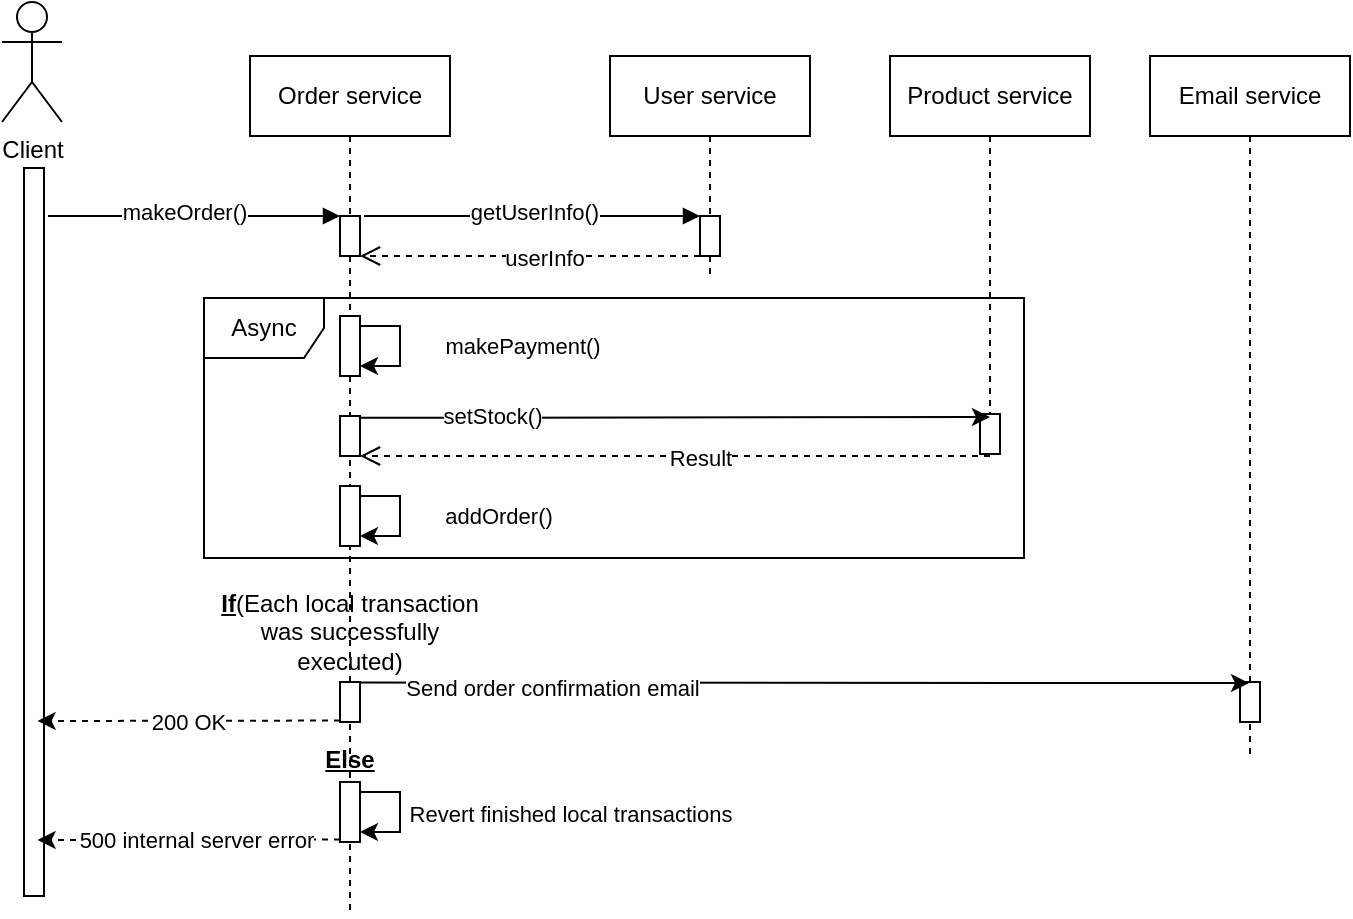<mxfile version="21.7.1" type="device">
  <diagram name="Page-1" id="2YBvvXClWsGukQMizWep">
    <mxGraphModel dx="956" dy="518" grid="1" gridSize="10" guides="1" tooltips="1" connect="1" arrows="1" fold="1" page="1" pageScale="1" pageWidth="850" pageHeight="1100" math="0" shadow="0">
      <root>
        <mxCell id="0" />
        <mxCell id="1" parent="0" />
        <mxCell id="NtVnB4jlmepYtwcP3fSV-5" value="" style="html=1;points=[[0,0,0,0,5],[0,1,0,0,-5],[1,0,0,0,5],[1,1,0,0,-5]];perimeter=orthogonalPerimeter;outlineConnect=0;targetShapes=umlLifeline;portConstraint=eastwest;newEdgeStyle={&quot;curved&quot;:0,&quot;rounded&quot;:0};" vertex="1" parent="1">
          <mxGeometry x="107" y="96" width="10" height="364" as="geometry" />
        </mxCell>
        <mxCell id="aM9ryv3xv72pqoxQDRHE-5" value="Order service" style="shape=umlLifeline;perimeter=lifelinePerimeter;whiteSpace=wrap;html=1;container=0;dropTarget=0;collapsible=0;recursiveResize=0;outlineConnect=0;portConstraint=eastwest;newEdgeStyle={&quot;edgeStyle&quot;:&quot;elbowEdgeStyle&quot;,&quot;elbow&quot;:&quot;vertical&quot;,&quot;curved&quot;:0,&quot;rounded&quot;:0};" parent="1" vertex="1">
          <mxGeometry x="220" y="40" width="100" height="430" as="geometry" />
        </mxCell>
        <mxCell id="aM9ryv3xv72pqoxQDRHE-6" value="" style="html=1;points=[];perimeter=orthogonalPerimeter;outlineConnect=0;targetShapes=umlLifeline;portConstraint=eastwest;newEdgeStyle={&quot;edgeStyle&quot;:&quot;elbowEdgeStyle&quot;,&quot;elbow&quot;:&quot;vertical&quot;,&quot;curved&quot;:0,&quot;rounded&quot;:0};" parent="aM9ryv3xv72pqoxQDRHE-5" vertex="1">
          <mxGeometry x="45" y="80" width="10" height="20" as="geometry" />
        </mxCell>
        <mxCell id="bxhbKSW5KxeI49k9OBVx-19" value="" style="html=1;points=[];perimeter=orthogonalPerimeter;outlineConnect=0;targetShapes=umlLifeline;portConstraint=eastwest;newEdgeStyle={&quot;edgeStyle&quot;:&quot;elbowEdgeStyle&quot;,&quot;elbow&quot;:&quot;vertical&quot;,&quot;curved&quot;:0,&quot;rounded&quot;:0};" parent="aM9ryv3xv72pqoxQDRHE-5" vertex="1">
          <mxGeometry x="45" y="130" width="10" height="30" as="geometry" />
        </mxCell>
        <mxCell id="bxhbKSW5KxeI49k9OBVx-20" value="" style="edgeStyle=elbowEdgeStyle;rounded=0;orthogonalLoop=1;jettySize=auto;html=1;elbow=vertical;curved=0;" parent="aM9ryv3xv72pqoxQDRHE-5" source="bxhbKSW5KxeI49k9OBVx-19" target="bxhbKSW5KxeI49k9OBVx-19" edge="1">
          <mxGeometry relative="1" as="geometry" />
        </mxCell>
        <mxCell id="bxhbKSW5KxeI49k9OBVx-34" value="&lt;span style=&quot;border-color: var(--border-color);&quot;&gt;makePayment()&lt;/span&gt;" style="edgeLabel;html=1;align=center;verticalAlign=middle;resizable=0;points=[];" parent="bxhbKSW5KxeI49k9OBVx-20" vertex="1" connectable="0">
          <mxGeometry x="0.333" y="2" relative="1" as="geometry">
            <mxPoint x="61" y="-12" as="offset" />
          </mxGeometry>
        </mxCell>
        <mxCell id="bxhbKSW5KxeI49k9OBVx-24" value="" style="html=1;points=[];perimeter=orthogonalPerimeter;outlineConnect=0;targetShapes=umlLifeline;portConstraint=eastwest;newEdgeStyle={&quot;edgeStyle&quot;:&quot;elbowEdgeStyle&quot;,&quot;elbow&quot;:&quot;vertical&quot;,&quot;curved&quot;:0,&quot;rounded&quot;:0};" parent="aM9ryv3xv72pqoxQDRHE-5" vertex="1">
          <mxGeometry x="45" y="180" width="10" height="20" as="geometry" />
        </mxCell>
        <mxCell id="bxhbKSW5KxeI49k9OBVx-31" value="" style="html=1;points=[];perimeter=orthogonalPerimeter;outlineConnect=0;targetShapes=umlLifeline;portConstraint=eastwest;newEdgeStyle={&quot;edgeStyle&quot;:&quot;elbowEdgeStyle&quot;,&quot;elbow&quot;:&quot;vertical&quot;,&quot;curved&quot;:0,&quot;rounded&quot;:0};" parent="aM9ryv3xv72pqoxQDRHE-5" vertex="1">
          <mxGeometry x="45" y="215" width="10" height="30" as="geometry" />
        </mxCell>
        <mxCell id="bxhbKSW5KxeI49k9OBVx-32" style="edgeStyle=elbowEdgeStyle;rounded=0;orthogonalLoop=1;jettySize=auto;html=1;elbow=vertical;curved=0;" parent="aM9ryv3xv72pqoxQDRHE-5" source="bxhbKSW5KxeI49k9OBVx-31" target="bxhbKSW5KxeI49k9OBVx-31" edge="1">
          <mxGeometry relative="1" as="geometry" />
        </mxCell>
        <mxCell id="bxhbKSW5KxeI49k9OBVx-33" value="addOrder()" style="edgeLabel;html=1;align=center;verticalAlign=middle;resizable=0;points=[];" parent="bxhbKSW5KxeI49k9OBVx-32" vertex="1" connectable="0">
          <mxGeometry relative="1" as="geometry">
            <mxPoint x="49" as="offset" />
          </mxGeometry>
        </mxCell>
        <mxCell id="bxhbKSW5KxeI49k9OBVx-43" value="" style="html=1;points=[];perimeter=orthogonalPerimeter;outlineConnect=0;targetShapes=umlLifeline;portConstraint=eastwest;newEdgeStyle={&quot;edgeStyle&quot;:&quot;elbowEdgeStyle&quot;,&quot;elbow&quot;:&quot;vertical&quot;,&quot;curved&quot;:0,&quot;rounded&quot;:0};" parent="aM9ryv3xv72pqoxQDRHE-5" vertex="1">
          <mxGeometry x="45" y="313" width="10" height="20" as="geometry" />
        </mxCell>
        <mxCell id="aM9ryv3xv72pqoxQDRHE-7" value="" style="html=1;verticalAlign=bottom;endArrow=block;edgeStyle=elbowEdgeStyle;elbow=vertical;curved=0;rounded=0;" parent="1" target="aM9ryv3xv72pqoxQDRHE-6" edge="1">
          <mxGeometry relative="1" as="geometry">
            <mxPoint x="119" y="120" as="sourcePoint" />
            <Array as="points">
              <mxPoint x="180" y="120" />
            </Array>
            <mxPoint as="offset" />
          </mxGeometry>
        </mxCell>
        <mxCell id="bxhbKSW5KxeI49k9OBVx-18" value="makeOrder()" style="edgeLabel;html=1;align=center;verticalAlign=middle;resizable=0;points=[];" parent="aM9ryv3xv72pqoxQDRHE-7" vertex="1" connectable="0">
          <mxGeometry x="-0.067" y="2" relative="1" as="geometry">
            <mxPoint as="offset" />
          </mxGeometry>
        </mxCell>
        <mxCell id="bxhbKSW5KxeI49k9OBVx-1" value="User service" style="shape=umlLifeline;perimeter=lifelinePerimeter;whiteSpace=wrap;html=1;container=0;dropTarget=0;collapsible=0;recursiveResize=0;outlineConnect=0;portConstraint=eastwest;newEdgeStyle={&quot;edgeStyle&quot;:&quot;elbowEdgeStyle&quot;,&quot;elbow&quot;:&quot;vertical&quot;,&quot;curved&quot;:0,&quot;rounded&quot;:0};" parent="1" vertex="1">
          <mxGeometry x="400" y="40" width="100" height="110" as="geometry" />
        </mxCell>
        <mxCell id="bxhbKSW5KxeI49k9OBVx-2" value="" style="html=1;points=[];perimeter=orthogonalPerimeter;outlineConnect=0;targetShapes=umlLifeline;portConstraint=eastwest;newEdgeStyle={&quot;edgeStyle&quot;:&quot;elbowEdgeStyle&quot;,&quot;elbow&quot;:&quot;vertical&quot;,&quot;curved&quot;:0,&quot;rounded&quot;:0};" parent="bxhbKSW5KxeI49k9OBVx-1" vertex="1">
          <mxGeometry x="45" y="80" width="10" height="20" as="geometry" />
        </mxCell>
        <mxCell id="bxhbKSW5KxeI49k9OBVx-6" value="Product service" style="shape=umlLifeline;perimeter=lifelinePerimeter;whiteSpace=wrap;html=1;container=0;dropTarget=0;collapsible=0;recursiveResize=0;outlineConnect=0;portConstraint=eastwest;newEdgeStyle={&quot;edgeStyle&quot;:&quot;elbowEdgeStyle&quot;,&quot;elbow&quot;:&quot;vertical&quot;,&quot;curved&quot;:0,&quot;rounded&quot;:0};" parent="1" vertex="1">
          <mxGeometry x="540" y="40" width="100" height="200" as="geometry" />
        </mxCell>
        <mxCell id="bxhbKSW5KxeI49k9OBVx-26" value="" style="html=1;points=[];perimeter=orthogonalPerimeter;outlineConnect=0;targetShapes=umlLifeline;portConstraint=eastwest;newEdgeStyle={&quot;edgeStyle&quot;:&quot;elbowEdgeStyle&quot;,&quot;elbow&quot;:&quot;vertical&quot;,&quot;curved&quot;:0,&quot;rounded&quot;:0};" parent="bxhbKSW5KxeI49k9OBVx-6" vertex="1">
          <mxGeometry x="45" y="179" width="10" height="20" as="geometry" />
        </mxCell>
        <mxCell id="bxhbKSW5KxeI49k9OBVx-8" value="" style="html=1;verticalAlign=bottom;endArrow=block;edgeStyle=elbowEdgeStyle;elbow=vertical;curved=0;rounded=0;" parent="1" target="bxhbKSW5KxeI49k9OBVx-2" edge="1">
          <mxGeometry x="-0.012" relative="1" as="geometry">
            <mxPoint x="277" y="120" as="sourcePoint" />
            <Array as="points">
              <mxPoint x="352" y="120" />
            </Array>
            <mxPoint x="440" y="120" as="targetPoint" />
            <mxPoint as="offset" />
          </mxGeometry>
        </mxCell>
        <mxCell id="bxhbKSW5KxeI49k9OBVx-23" value="getUserInfo()" style="edgeLabel;html=1;align=center;verticalAlign=middle;resizable=0;points=[];" parent="bxhbKSW5KxeI49k9OBVx-8" vertex="1" connectable="0">
          <mxGeometry x="0.012" y="2" relative="1" as="geometry">
            <mxPoint as="offset" />
          </mxGeometry>
        </mxCell>
        <mxCell id="bxhbKSW5KxeI49k9OBVx-27" style="edgeStyle=elbowEdgeStyle;rounded=0;orthogonalLoop=1;jettySize=auto;html=1;elbow=vertical;curved=0;entryX=0.5;entryY=0.5;entryDx=0;entryDy=0;entryPerimeter=0;" parent="1" edge="1">
          <mxGeometry relative="1" as="geometry">
            <mxPoint x="275" y="220.931" as="sourcePoint" />
            <mxPoint x="590" y="220.0" as="targetPoint" />
          </mxGeometry>
        </mxCell>
        <mxCell id="bxhbKSW5KxeI49k9OBVx-28" value="setStock()" style="edgeLabel;html=1;align=center;verticalAlign=middle;resizable=0;points=[];" parent="bxhbKSW5KxeI49k9OBVx-27" vertex="1" connectable="0">
          <mxGeometry x="-0.68" y="1" relative="1" as="geometry">
            <mxPoint x="16" as="offset" />
          </mxGeometry>
        </mxCell>
        <mxCell id="bxhbKSW5KxeI49k9OBVx-35" value="Email service" style="shape=umlLifeline;perimeter=lifelinePerimeter;whiteSpace=wrap;html=1;container=0;dropTarget=0;collapsible=0;recursiveResize=0;outlineConnect=0;portConstraint=eastwest;newEdgeStyle={&quot;edgeStyle&quot;:&quot;elbowEdgeStyle&quot;,&quot;elbow&quot;:&quot;vertical&quot;,&quot;curved&quot;:0,&quot;rounded&quot;:0};" parent="1" vertex="1">
          <mxGeometry x="670" y="40" width="100" height="350" as="geometry" />
        </mxCell>
        <mxCell id="bxhbKSW5KxeI49k9OBVx-36" value="" style="html=1;points=[];perimeter=orthogonalPerimeter;outlineConnect=0;targetShapes=umlLifeline;portConstraint=eastwest;newEdgeStyle={&quot;edgeStyle&quot;:&quot;elbowEdgeStyle&quot;,&quot;elbow&quot;:&quot;vertical&quot;,&quot;curved&quot;:0,&quot;rounded&quot;:0};" parent="bxhbKSW5KxeI49k9OBVx-35" vertex="1">
          <mxGeometry x="45" y="313" width="10" height="20" as="geometry" />
        </mxCell>
        <mxCell id="bxhbKSW5KxeI49k9OBVx-37" value="" style="html=1;verticalAlign=bottom;endArrow=open;dashed=1;endSize=8;edgeStyle=elbowEdgeStyle;elbow=vertical;curved=0;rounded=0;" parent="1" edge="1">
          <mxGeometry relative="1" as="geometry">
            <mxPoint x="445" y="139.996" as="sourcePoint" />
            <mxPoint x="275" y="139.996" as="targetPoint" />
            <mxPoint as="offset" />
          </mxGeometry>
        </mxCell>
        <mxCell id="bxhbKSW5KxeI49k9OBVx-40" value="userInfo" style="edgeLabel;html=1;align=center;verticalAlign=middle;resizable=0;points=[];" parent="bxhbKSW5KxeI49k9OBVx-37" vertex="1" connectable="0">
          <mxGeometry x="-0.08" y="1" relative="1" as="geometry">
            <mxPoint as="offset" />
          </mxGeometry>
        </mxCell>
        <mxCell id="bxhbKSW5KxeI49k9OBVx-41" value="&lt;b&gt;&lt;u&gt;If&lt;/u&gt;&lt;/b&gt;(Each local transaction was successfully executed)" style="text;html=1;strokeColor=none;fillColor=none;align=center;verticalAlign=middle;whiteSpace=wrap;rounded=0;" parent="1" vertex="1">
          <mxGeometry x="200" y="308" width="140" height="40" as="geometry" />
        </mxCell>
        <mxCell id="bxhbKSW5KxeI49k9OBVx-44" style="edgeStyle=elbowEdgeStyle;rounded=0;orthogonalLoop=1;jettySize=auto;html=1;elbow=vertical;curved=0;" parent="1" edge="1">
          <mxGeometry relative="1" as="geometry">
            <mxPoint x="275" y="353.276" as="sourcePoint" />
            <mxPoint x="719.5" y="353.276" as="targetPoint" />
          </mxGeometry>
        </mxCell>
        <mxCell id="bxhbKSW5KxeI49k9OBVx-45" value="Send order confirmation email" style="edgeLabel;html=1;align=center;verticalAlign=middle;resizable=0;points=[];" parent="bxhbKSW5KxeI49k9OBVx-44" vertex="1" connectable="0">
          <mxGeometry x="-0.715" y="-2" relative="1" as="geometry">
            <mxPoint x="32" as="offset" />
          </mxGeometry>
        </mxCell>
        <mxCell id="bxhbKSW5KxeI49k9OBVx-47" value="&lt;b&gt;&lt;u&gt;Else&lt;/u&gt;&lt;/b&gt;" style="text;html=1;strokeColor=none;fillColor=none;align=center;verticalAlign=middle;whiteSpace=wrap;rounded=0;" parent="1" vertex="1">
          <mxGeometry x="250" y="382" width="40" height="20" as="geometry" />
        </mxCell>
        <mxCell id="bxhbKSW5KxeI49k9OBVx-56" value="200 OK" style="edgeStyle=elbowEdgeStyle;rounded=0;orthogonalLoop=1;jettySize=auto;html=1;elbow=vertical;curved=0;dashed=1;" parent="1" edge="1">
          <mxGeometry relative="1" as="geometry">
            <mxPoint x="265" y="372.276" as="sourcePoint" />
            <mxPoint x="113.81" y="372.276" as="targetPoint" />
          </mxGeometry>
        </mxCell>
        <mxCell id="bxhbKSW5KxeI49k9OBVx-57" value="" style="edgeStyle=elbowEdgeStyle;rounded=0;orthogonalLoop=1;jettySize=auto;html=1;elbow=vertical;curved=0;dashed=1;" parent="1" edge="1">
          <mxGeometry x="0.004" relative="1" as="geometry">
            <mxPoint x="265" y="431.759" as="sourcePoint" />
            <mxPoint x="113.81" y="431.759" as="targetPoint" />
            <mxPoint as="offset" />
          </mxGeometry>
        </mxCell>
        <mxCell id="bxhbKSW5KxeI49k9OBVx-60" value="500 internal server error" style="edgeLabel;html=1;align=center;verticalAlign=middle;resizable=0;points=[];" parent="bxhbKSW5KxeI49k9OBVx-57" vertex="1" connectable="0">
          <mxGeometry x="0.118" y="-3" relative="1" as="geometry">
            <mxPoint x="13" y="3" as="offset" />
          </mxGeometry>
        </mxCell>
        <mxCell id="bxhbKSW5KxeI49k9OBVx-48" value="" style="html=1;points=[];perimeter=orthogonalPerimeter;outlineConnect=0;targetShapes=umlLifeline;portConstraint=eastwest;newEdgeStyle={&quot;edgeStyle&quot;:&quot;elbowEdgeStyle&quot;,&quot;elbow&quot;:&quot;vertical&quot;,&quot;curved&quot;:0,&quot;rounded&quot;:0};" parent="1" vertex="1">
          <mxGeometry x="265" y="403" width="10" height="30" as="geometry" />
        </mxCell>
        <mxCell id="bxhbKSW5KxeI49k9OBVx-54" style="edgeStyle=elbowEdgeStyle;rounded=0;orthogonalLoop=1;jettySize=auto;html=1;elbow=vertical;curved=0;" parent="1" source="bxhbKSW5KxeI49k9OBVx-48" target="bxhbKSW5KxeI49k9OBVx-48" edge="1">
          <mxGeometry relative="1" as="geometry" />
        </mxCell>
        <mxCell id="bxhbKSW5KxeI49k9OBVx-55" value="Revert finished local transactions" style="edgeLabel;html=1;align=center;verticalAlign=middle;resizable=0;points=[];" parent="bxhbKSW5KxeI49k9OBVx-54" vertex="1" connectable="0">
          <mxGeometry x="0.245" y="1" relative="1" as="geometry">
            <mxPoint x="84" y="-7" as="offset" />
          </mxGeometry>
        </mxCell>
        <mxCell id="NtVnB4jlmepYtwcP3fSV-1" value="Async" style="shape=umlFrame;whiteSpace=wrap;html=1;pointerEvents=0;" vertex="1" parent="1">
          <mxGeometry x="197" y="161" width="410" height="130" as="geometry" />
        </mxCell>
        <mxCell id="NtVnB4jlmepYtwcP3fSV-2" value="Client" style="shape=umlActor;verticalLabelPosition=bottom;verticalAlign=top;html=1;" vertex="1" parent="1">
          <mxGeometry x="96" y="13" width="30" height="60" as="geometry" />
        </mxCell>
        <mxCell id="NtVnB4jlmepYtwcP3fSV-6" value="" style="html=1;verticalAlign=bottom;endArrow=open;dashed=1;endSize=8;edgeStyle=elbowEdgeStyle;elbow=vertical;curved=0;rounded=0;" edge="1" parent="1" target="bxhbKSW5KxeI49k9OBVx-24">
          <mxGeometry relative="1" as="geometry">
            <mxPoint x="590" y="239.996" as="sourcePoint" />
            <mxPoint x="420" y="239.996" as="targetPoint" />
            <mxPoint as="offset" />
          </mxGeometry>
        </mxCell>
        <mxCell id="NtVnB4jlmepYtwcP3fSV-7" value="Result" style="edgeLabel;html=1;align=center;verticalAlign=middle;resizable=0;points=[];" vertex="1" connectable="0" parent="NtVnB4jlmepYtwcP3fSV-6">
          <mxGeometry x="-0.08" y="1" relative="1" as="geometry">
            <mxPoint as="offset" />
          </mxGeometry>
        </mxCell>
      </root>
    </mxGraphModel>
  </diagram>
</mxfile>
